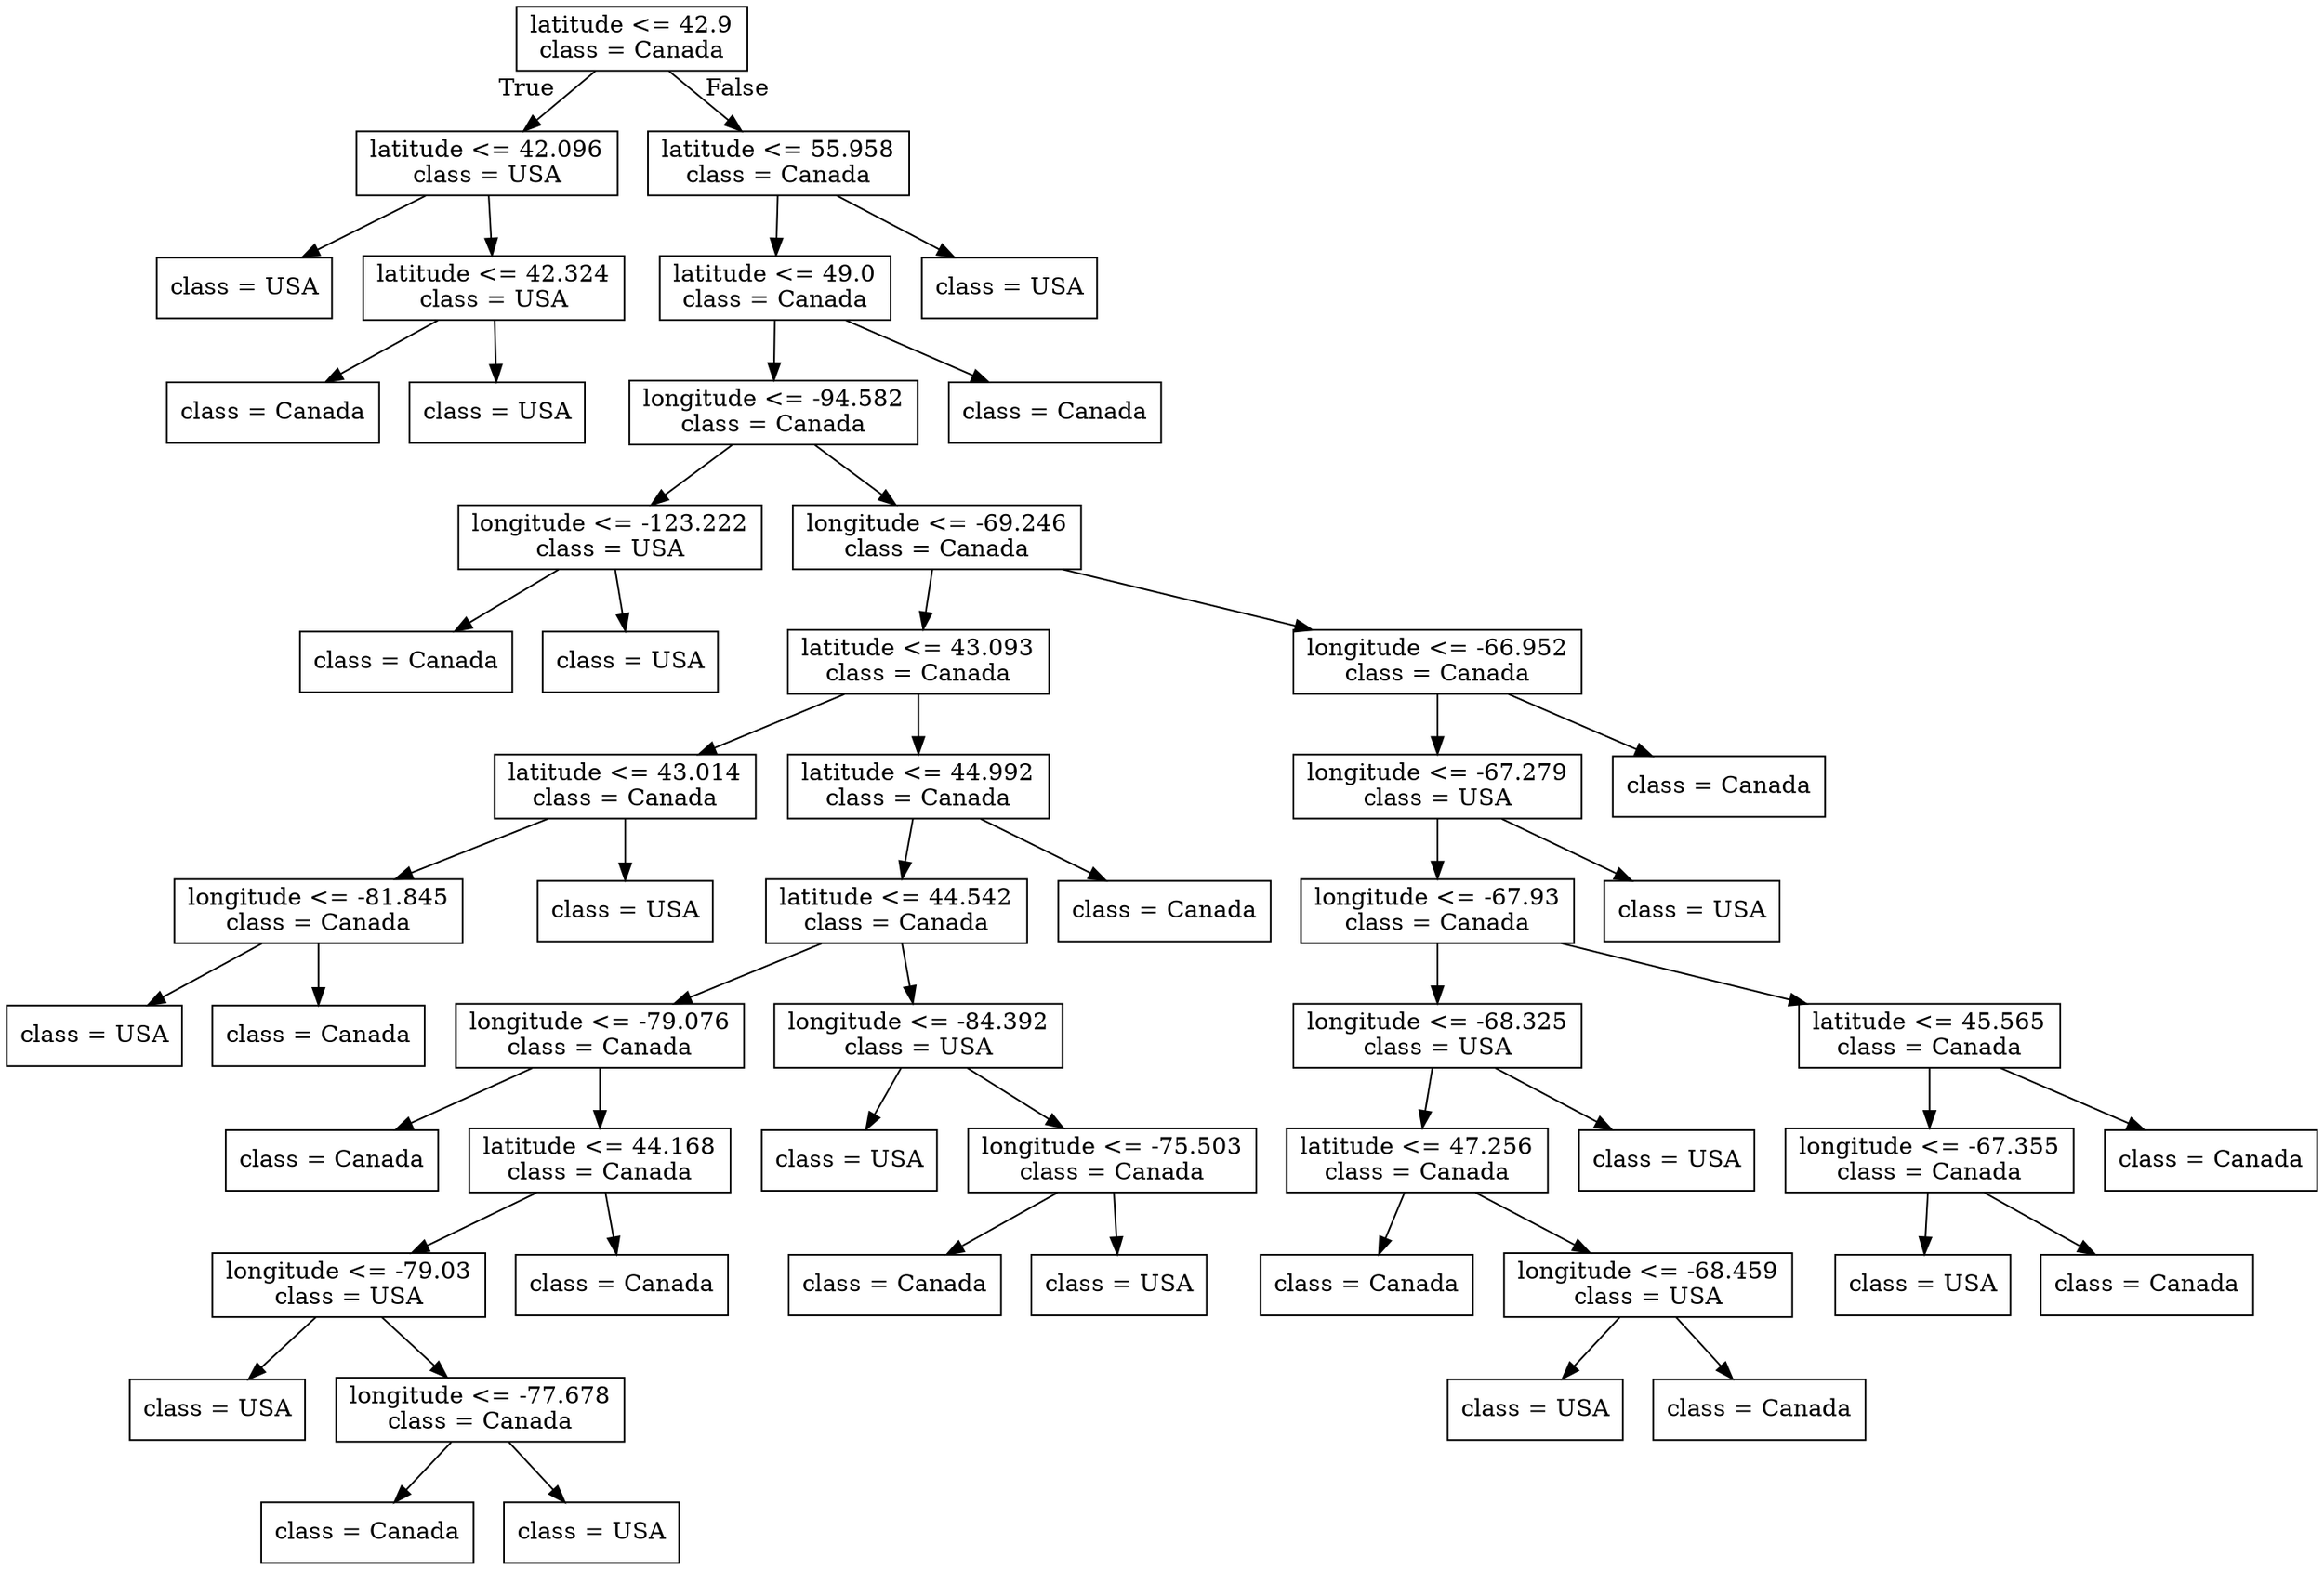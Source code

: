 digraph Tree {
node [shape=box] ;
0 [label="latitude <= 42.9\nclass = Canada"] ;
1 [label="latitude <= 42.096\nclass = USA"] ;
0 -> 1 [labeldistance=2.5, labelangle=45, headlabel="True"] ;
2 [label="class = USA"] ;
1 -> 2 ;
3 [label="latitude <= 42.324\nclass = USA"] ;
1 -> 3 ;
4 [label="class = Canada"] ;
3 -> 4 ;
5 [label="class = USA"] ;
3 -> 5 ;
6 [label="latitude <= 55.958\nclass = Canada"] ;
0 -> 6 [labeldistance=2.5, labelangle=-45, headlabel="False"] ;
7 [label="latitude <= 49.0\nclass = Canada"] ;
6 -> 7 ;
8 [label="longitude <= -94.582\nclass = Canada"] ;
7 -> 8 ;
9 [label="longitude <= -123.222\nclass = USA"] ;
8 -> 9 ;
10 [label="class = Canada"] ;
9 -> 10 ;
11 [label="class = USA"] ;
9 -> 11 ;
12 [label="longitude <= -69.246\nclass = Canada"] ;
8 -> 12 ;
13 [label="latitude <= 43.093\nclass = Canada"] ;
12 -> 13 ;
14 [label="latitude <= 43.014\nclass = Canada"] ;
13 -> 14 ;
15 [label="longitude <= -81.845\nclass = Canada"] ;
14 -> 15 ;
16 [label="class = USA"] ;
15 -> 16 ;
17 [label="class = Canada"] ;
15 -> 17 ;
18 [label="class = USA"] ;
14 -> 18 ;
19 [label="latitude <= 44.992\nclass = Canada"] ;
13 -> 19 ;
20 [label="latitude <= 44.542\nclass = Canada"] ;
19 -> 20 ;
21 [label="longitude <= -79.076\nclass = Canada"] ;
20 -> 21 ;
22 [label="class = Canada"] ;
21 -> 22 ;
23 [label="latitude <= 44.168\nclass = Canada"] ;
21 -> 23 ;
24 [label="longitude <= -79.03\nclass = USA"] ;
23 -> 24 ;
25 [label="class = USA"] ;
24 -> 25 ;
26 [label="longitude <= -77.678\nclass = Canada"] ;
24 -> 26 ;
27 [label="class = Canada"] ;
26 -> 27 ;
28 [label="class = USA"] ;
26 -> 28 ;
29 [label="class = Canada"] ;
23 -> 29 ;
30 [label="longitude <= -84.392\nclass = USA"] ;
20 -> 30 ;
31 [label="class = USA"] ;
30 -> 31 ;
32 [label="longitude <= -75.503\nclass = Canada"] ;
30 -> 32 ;
33 [label="class = Canada"] ;
32 -> 33 ;
34 [label="class = USA"] ;
32 -> 34 ;
35 [label="class = Canada"] ;
19 -> 35 ;
36 [label="longitude <= -66.952\nclass = Canada"] ;
12 -> 36 ;
37 [label="longitude <= -67.279\nclass = USA"] ;
36 -> 37 ;
38 [label="longitude <= -67.93\nclass = Canada"] ;
37 -> 38 ;
39 [label="longitude <= -68.325\nclass = USA"] ;
38 -> 39 ;
40 [label="latitude <= 47.256\nclass = Canada"] ;
39 -> 40 ;
41 [label="class = Canada"] ;
40 -> 41 ;
42 [label="longitude <= -68.459\nclass = USA"] ;
40 -> 42 ;
43 [label="class = USA"] ;
42 -> 43 ;
44 [label="class = Canada"] ;
42 -> 44 ;
45 [label="class = USA"] ;
39 -> 45 ;
46 [label="latitude <= 45.565\nclass = Canada"] ;
38 -> 46 ;
47 [label="longitude <= -67.355\nclass = Canada"] ;
46 -> 47 ;
48 [label="class = USA"] ;
47 -> 48 ;
49 [label="class = Canada"] ;
47 -> 49 ;
50 [label="class = Canada"] ;
46 -> 50 ;
51 [label="class = USA"] ;
37 -> 51 ;
52 [label="class = Canada"] ;
36 -> 52 ;
53 [label="class = Canada"] ;
7 -> 53 ;
54 [label="class = USA"] ;
6 -> 54 ;
}
